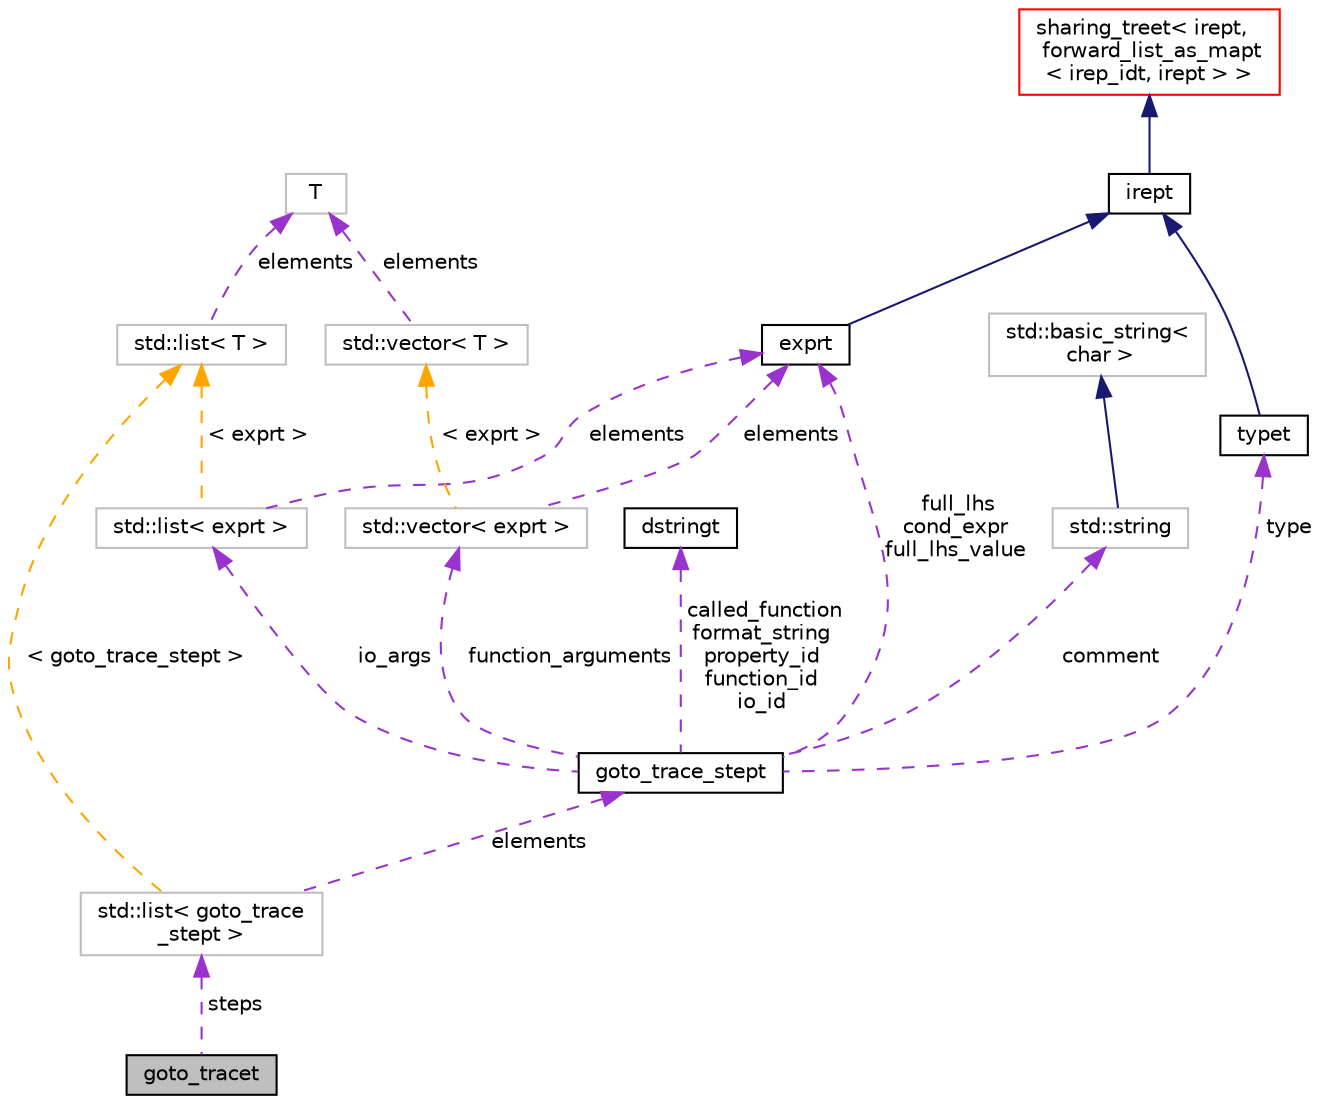 digraph "goto_tracet"
{
 // LATEX_PDF_SIZE
  bgcolor="transparent";
  edge [fontname="Helvetica",fontsize="10",labelfontname="Helvetica",labelfontsize="10"];
  node [fontname="Helvetica",fontsize="10",shape=record];
  Node1 [label="goto_tracet",height=0.2,width=0.4,color="black", fillcolor="grey75", style="filled", fontcolor="black",tooltip="Trace of a GOTO program."];
  Node2 -> Node1 [dir="back",color="darkorchid3",fontsize="10",style="dashed",label=" steps" ,fontname="Helvetica"];
  Node2 [label="std::list\< goto_trace\l_stept \>",height=0.2,width=0.4,color="grey75",tooltip=" "];
  Node3 -> Node2 [dir="back",color="darkorchid3",fontsize="10",style="dashed",label=" elements" ,fontname="Helvetica"];
  Node3 [label="goto_trace_stept",height=0.2,width=0.4,color="black",URL="$classgoto__trace__stept.html",tooltip="Step of the trace of a GOTO program."];
  Node4 -> Node3 [dir="back",color="darkorchid3",fontsize="10",style="dashed",label=" io_args" ,fontname="Helvetica"];
  Node4 [label="std::list\< exprt \>",height=0.2,width=0.4,color="grey75",tooltip=" "];
  Node5 -> Node4 [dir="back",color="darkorchid3",fontsize="10",style="dashed",label=" elements" ,fontname="Helvetica"];
  Node5 [label="exprt",height=0.2,width=0.4,color="black",URL="$classexprt.html",tooltip="Base class for all expressions."];
  Node6 -> Node5 [dir="back",color="midnightblue",fontsize="10",style="solid",fontname="Helvetica"];
  Node6 [label="irept",height=0.2,width=0.4,color="black",URL="$classirept.html",tooltip="There are a large number of kinds of tree structured or tree-like data in CPROVER."];
  Node7 -> Node6 [dir="back",color="midnightblue",fontsize="10",style="solid",fontname="Helvetica"];
  Node7 [label="sharing_treet\< irept,\l forward_list_as_mapt\l\< irep_idt, irept \> \>",height=0.2,width=0.4,color="red",URL="$classsharing__treet.html",tooltip=" "];
  Node15 -> Node4 [dir="back",color="orange",fontsize="10",style="dashed",label=" \< exprt \>" ,fontname="Helvetica"];
  Node15 [label="std::list\< T \>",height=0.2,width=0.4,color="grey75",tooltip="STL class."];
  Node12 -> Node15 [dir="back",color="darkorchid3",fontsize="10",style="dashed",label=" elements" ,fontname="Helvetica"];
  Node12 [label="T",height=0.2,width=0.4,color="grey75",tooltip=" "];
  Node16 -> Node3 [dir="back",color="darkorchid3",fontsize="10",style="dashed",label=" type" ,fontname="Helvetica"];
  Node16 [label="typet",height=0.2,width=0.4,color="black",URL="$classtypet.html",tooltip="The type of an expression, extends irept."];
  Node6 -> Node16 [dir="back",color="midnightblue",fontsize="10",style="solid",fontname="Helvetica"];
  Node13 -> Node3 [dir="back",color="darkorchid3",fontsize="10",style="dashed",label=" called_function\nformat_string\nproperty_id\nfunction_id\nio_id" ,fontname="Helvetica"];
  Node13 [label="dstringt",height=0.2,width=0.4,color="black",URL="$classdstringt.html",tooltip="dstringt has one field, an unsigned integer no which is an index into a static table of strings."];
  Node17 -> Node3 [dir="back",color="darkorchid3",fontsize="10",style="dashed",label=" comment" ,fontname="Helvetica"];
  Node17 [label="std::string",height=0.2,width=0.4,color="grey75",tooltip="STL class."];
  Node18 -> Node17 [dir="back",color="midnightblue",fontsize="10",style="solid",fontname="Helvetica"];
  Node18 [label="std::basic_string\<\l char \>",height=0.2,width=0.4,color="grey75",tooltip="STL class."];
  Node5 -> Node3 [dir="back",color="darkorchid3",fontsize="10",style="dashed",label=" full_lhs\ncond_expr\nfull_lhs_value" ,fontname="Helvetica"];
  Node19 -> Node3 [dir="back",color="darkorchid3",fontsize="10",style="dashed",label=" function_arguments" ,fontname="Helvetica"];
  Node19 [label="std::vector\< exprt \>",height=0.2,width=0.4,color="grey75",tooltip=" "];
  Node5 -> Node19 [dir="back",color="darkorchid3",fontsize="10",style="dashed",label=" elements" ,fontname="Helvetica"];
  Node11 -> Node19 [dir="back",color="orange",fontsize="10",style="dashed",label=" \< exprt \>" ,fontname="Helvetica"];
  Node11 [label="std::vector\< T \>",height=0.2,width=0.4,color="grey75",tooltip="STL class."];
  Node12 -> Node11 [dir="back",color="darkorchid3",fontsize="10",style="dashed",label=" elements" ,fontname="Helvetica"];
  Node15 -> Node2 [dir="back",color="orange",fontsize="10",style="dashed",label=" \< goto_trace_stept \>" ,fontname="Helvetica"];
}
